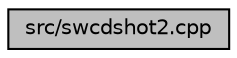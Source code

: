 digraph "src/swcdshot2.cpp"
{
 // INTERACTIVE_SVG=YES
  bgcolor="transparent";
  edge [fontname="Helvetica",fontsize="10",labelfontname="Helvetica",labelfontsize="10"];
  node [fontname="Helvetica",fontsize="10",shape=record];
  Node1 [label="src/swcdshot2.cpp",height=0.2,width=0.4,color="black", fillcolor="grey75", style="filled", fontcolor="black"];
}
